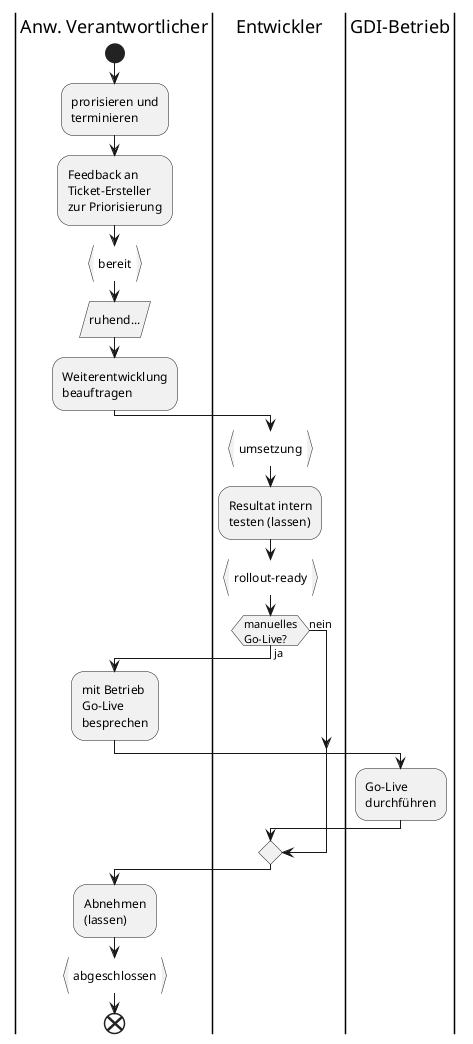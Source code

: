 ﻿@startuml
|Anw. Verantwortlicher|
start
:prorisieren und
terminieren;
:Feedback an
Ticket-Ersteller
zur Priorisierung;
:bereit}
:ruhend.../
:Weiterentwicklung
beauftragen;
|Entwickler|
:umsetzung}
:Resultat intern
testen (lassen);
:rollout-ready}
if(manuelles
Go-Live?) then (ja)
    |Anw. Verantwortlicher|
    :mit Betrieb
    Go-Live
    besprechen;
    |GDI-Betrieb|
    :Go-Live
    durchführen;
else (nein)
endif
|Anw. Verantwortlicher|
:Abnehmen
(lassen);
:abgeschlossen}
end
@enduml